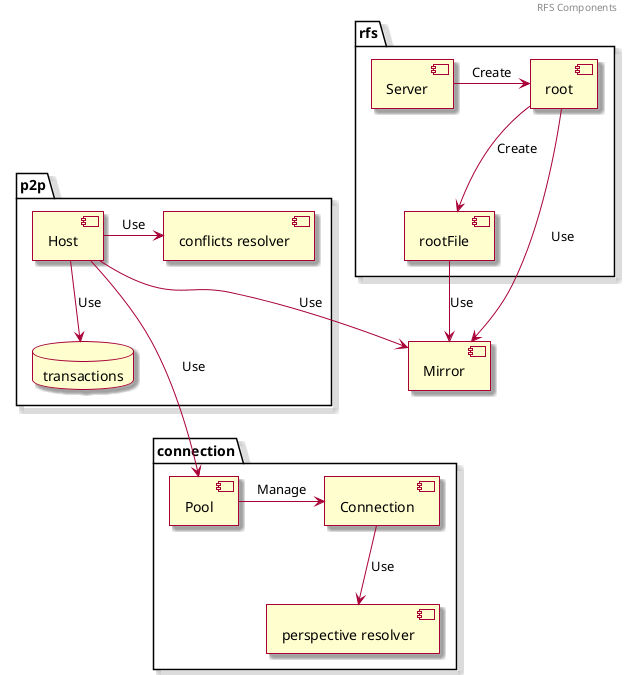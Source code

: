 @startuml
'https://plantuml.com/component-diagram

skin rose

header RFS Components

package connection {
    component Pool
    component Connection
    Pool -> Connection : Manage
    Connection --> [perspective resolver] : Use
}

package p2p {
    component Host
    database transactions
    Host --> [transactions] : Use
    Host -> [conflicts resolver] : Use
}

component Mirror

package rfs {
    component Server
    Server -> [root] : Create
    [root] --> [rootFile] : Create
}

root --> Mirror : Use
rootFile --> Mirror : Use
Host ---> Pool : Use
Host --> Mirror : Use

@enduml